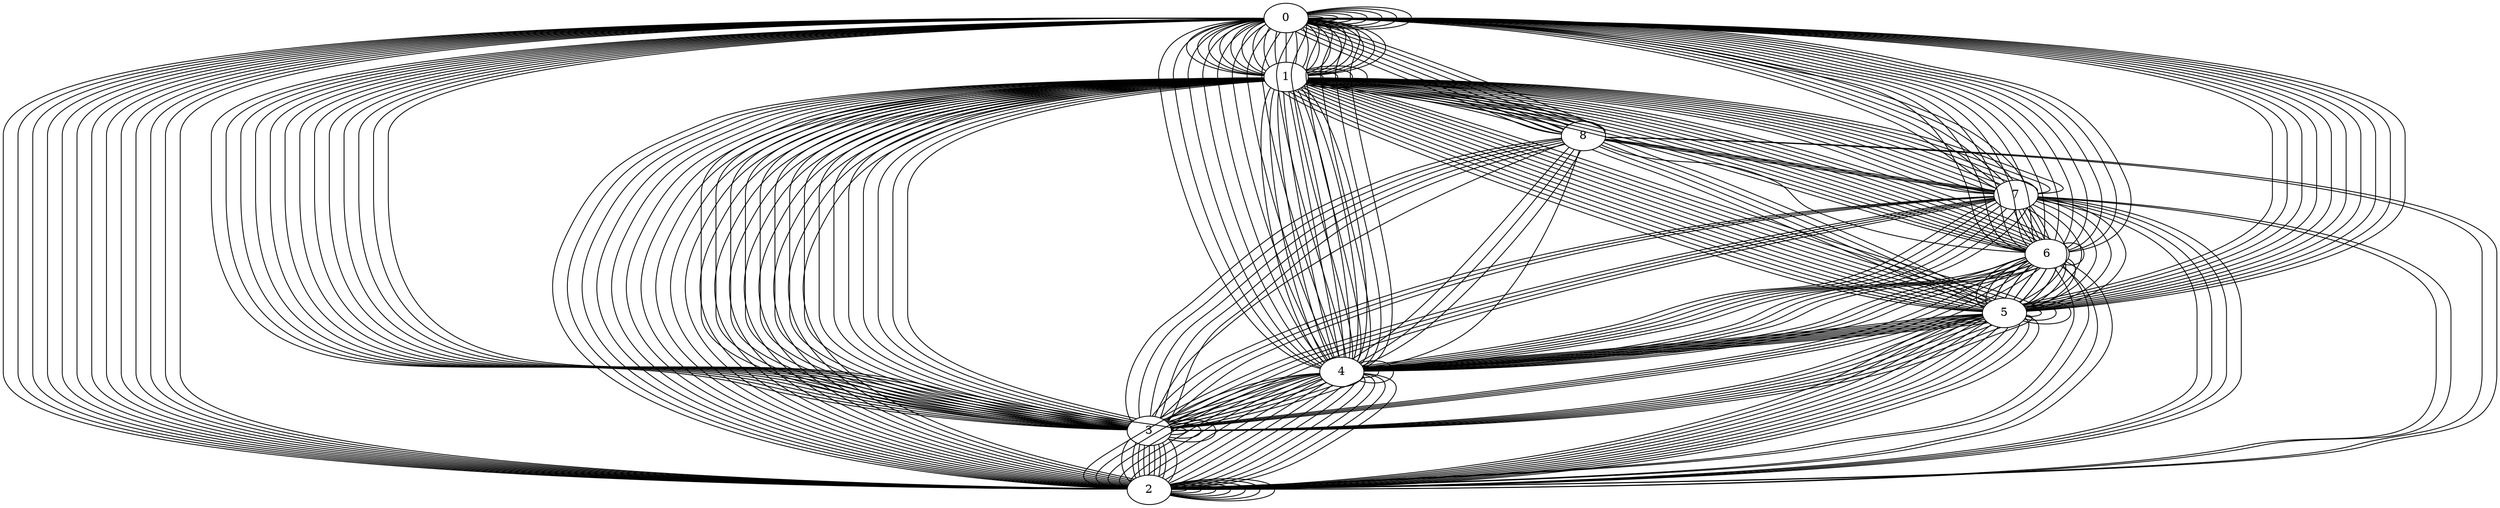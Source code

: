 graph G {
0;
1;
2;
3;
4;
5;
6;
7;
8;
1--2 ;
1--1 ;
3--2 ;
2--4 ;
7--0 ;
3--4 ;
1--0 ;
7--4 ;
5--8 ;
1--5 ;
6--0 ;
0--2 ;
2--5 ;
1--3 ;
3--4 ;
6--2 ;
5--5 ;
0--0 ;
1--0 ;
6--4 ;
3--8 ;
7--6 ;
4--2 ;
5--7 ;
3--2 ;
0--7 ;
6--5 ;
1--3 ;
2--4 ;
4--2 ;
4--0 ;
7--8 ;
6--5 ;
5--2 ;
1--3 ;
0--0 ;
0--2 ;
1--6 ;
1--8 ;
0--1 ;
5--0 ;
6--4 ;
3--1 ;
3--5 ;
0--0 ;
1--4 ;
3--0 ;
5--4 ;
4--0 ;
4--8 ;
6--0 ;
2--7 ;
1--4 ;
2--2 ;
2--0 ;
5--1 ;
6--3 ;
2--5 ;
2--6 ;
1--7 ;
3--0 ;
3--1 ;
7--6 ;
5--8 ;
6--4 ;
8--0 ;
1--3 ;
0--3 ;
4--5 ;
1--5 ;
0--0 ;
0--2 ;
6--2 ;
1--7 ;
2--4 ;
2--1 ;
4--2 ;
2--1 ;
3--5 ;
1--0 ;
3--8 ;
5--7 ;
5--0 ;
6--7 ;
6--1 ;
6--1 ;
5--2 ;
2--0 ;
1--7 ;
3--2 ;
2--0 ;
8--5 ;
0--5 ;
0--8 ;
4--7 ;
3--4 ;
4--0 ;
5--6 ;
7--3 ;
1--4 ;
1--0 ;
2--2 ;
5--6 ;
4--1 ;
3--1 ;
0--1 ;
0--2 ;
1--3 ;
7--1 ;
7--2 ;
1--0 ;
2--3 ;
1--1 ;
8--1 ;
6--0 ;
5--4 ;
2--5 ;
7--0 ;
3--4 ;
8--4 ;
6--0 ;
3--0 ;
2--5 ;
6--5 ;
3--0 ;
1--4 ;
5--6 ;
3--1 ;
6--3 ;
0--5 ;
0--1 ;
7--0 ;
2--4 ;
3--2 ;
4--6 ;
1--8 ;
4--3 ;
5--6 ;
2--8 ;
2--1 ;
4--4 ;
6--5 ;
0--3 ;
7--2 ;
1--5 ;
5--7 ;
0--1 ;
1--2 ;
4--5 ;
6--6 ;
5--2 ;
1--1 ;
1--7 ;
4--0 ;
7--6 ;
8--0 ;
1--2 ;
5--2 ;
0--0 ;
3--5 ;
1--3 ;
6--1 ;
2--5 ;
8--3 ;
0--4 ;
3--2 ;
7--3 ;
0--2 ;
4--1 ;
2--2 ;
1--4 ;
4--1 ;
8--1 ;
6--2 ;
4--0 ;
3--3 ;
5--0 ;
7--2 ;
3--7 ;
1--4 ;
3--6 ;
6--0 ;
5--1 ;
4--6 ;
7--5 ;
2--0 ;
1--5 ;
8--1 ;
5--0 ;
3--0 ;
1--7 ;
4--0 ;
7--4 ;
1--0 ;
3--3 ;
4--0 ;
8--7 ;
6--0 ;
2--4 ;
2--1 ;
6--0 ;
2--2 ;
1--5 ;
0--3 ;
1--6 ;
4--5 ;
5--0 ;
3--5 ;
1--3 ;
2--8 ;
1--6 ;
2--1 ;
3--4 ;
7--5 ;
5--1 ;
3--0 ;
4--7 ;
1--6 ;
7--1 ;
2--2 ;
1--0 ;
8--4 ;
0--1 ;
2--2 ;
2--4 ;
4--5 ;
3--8 ;
6--0 ;
1--3 ;
0--3 ;
5--6 ;
6--0 ;
5--0 ;
5--1 ;
0--2 ;
6--4 ;
1--3 ;
7--6 ;
3--5 ;
7--2 ;
1--2 ;
4--8 ;
0--0 ;
0--8 ;
3--6 ;
1--2 ;
4--5 ;
1--2 ;
3--5 ;
4--2 ;
0--4 ;
1--1 ;
3--0 ;
3--0 ;
8--6 ;
8--1 ;
6--1 ;
3--7 ;
2--0 ;
0--7 ;
6--1 ;
0--1 ;
5--4 ;
1--2 ;
2--4 ;
1--7 ;
4--6 ;
2--2 ;
4--3 ;
5--0 ;
3--2 ;
1--5 ;
0--4 ;
0--5 ;
0--4 ;
8--7 ;
0--4 ;
2--1 ;
6--5 ;
3--3 ;
4--2 ;
5--5 ;
0--1 ;
0--3 ;
4--3 ;
2--1 ;
7--1 ;
5--8 ;
2--0 ;
6--5 ;
6--0 ;
2--1 ;
1--2 ;
7--3 ;
0--1 ;
1--2 ;
1--7 ;
3--7 ;
0--1 ;
4--0 ;
2--1 ;
1--5 ;
0--8 ;
6--1 ;
2--5 ;
7--3 ;
6--5 ;
5--3 ;
2--0 ;
6--5 ;
1--0 ;
0--8 ;
4--4 ;
0--4 ;
6--4 ;
3--2 ;
5--5 ;
3--8 ;
1--0 ;
6--0 ;
8--3 ;
0--6 ;
5--6 ;
2--4 ;
4--7 ;
2--4 ;
1--3 ;
3--1 ;
4--7 ;
1--5 ;
1--6 ;
2--4 ;
1--0 ;
2--7 ;
2--5 ;
0--0 ;
3--2 ;
}
